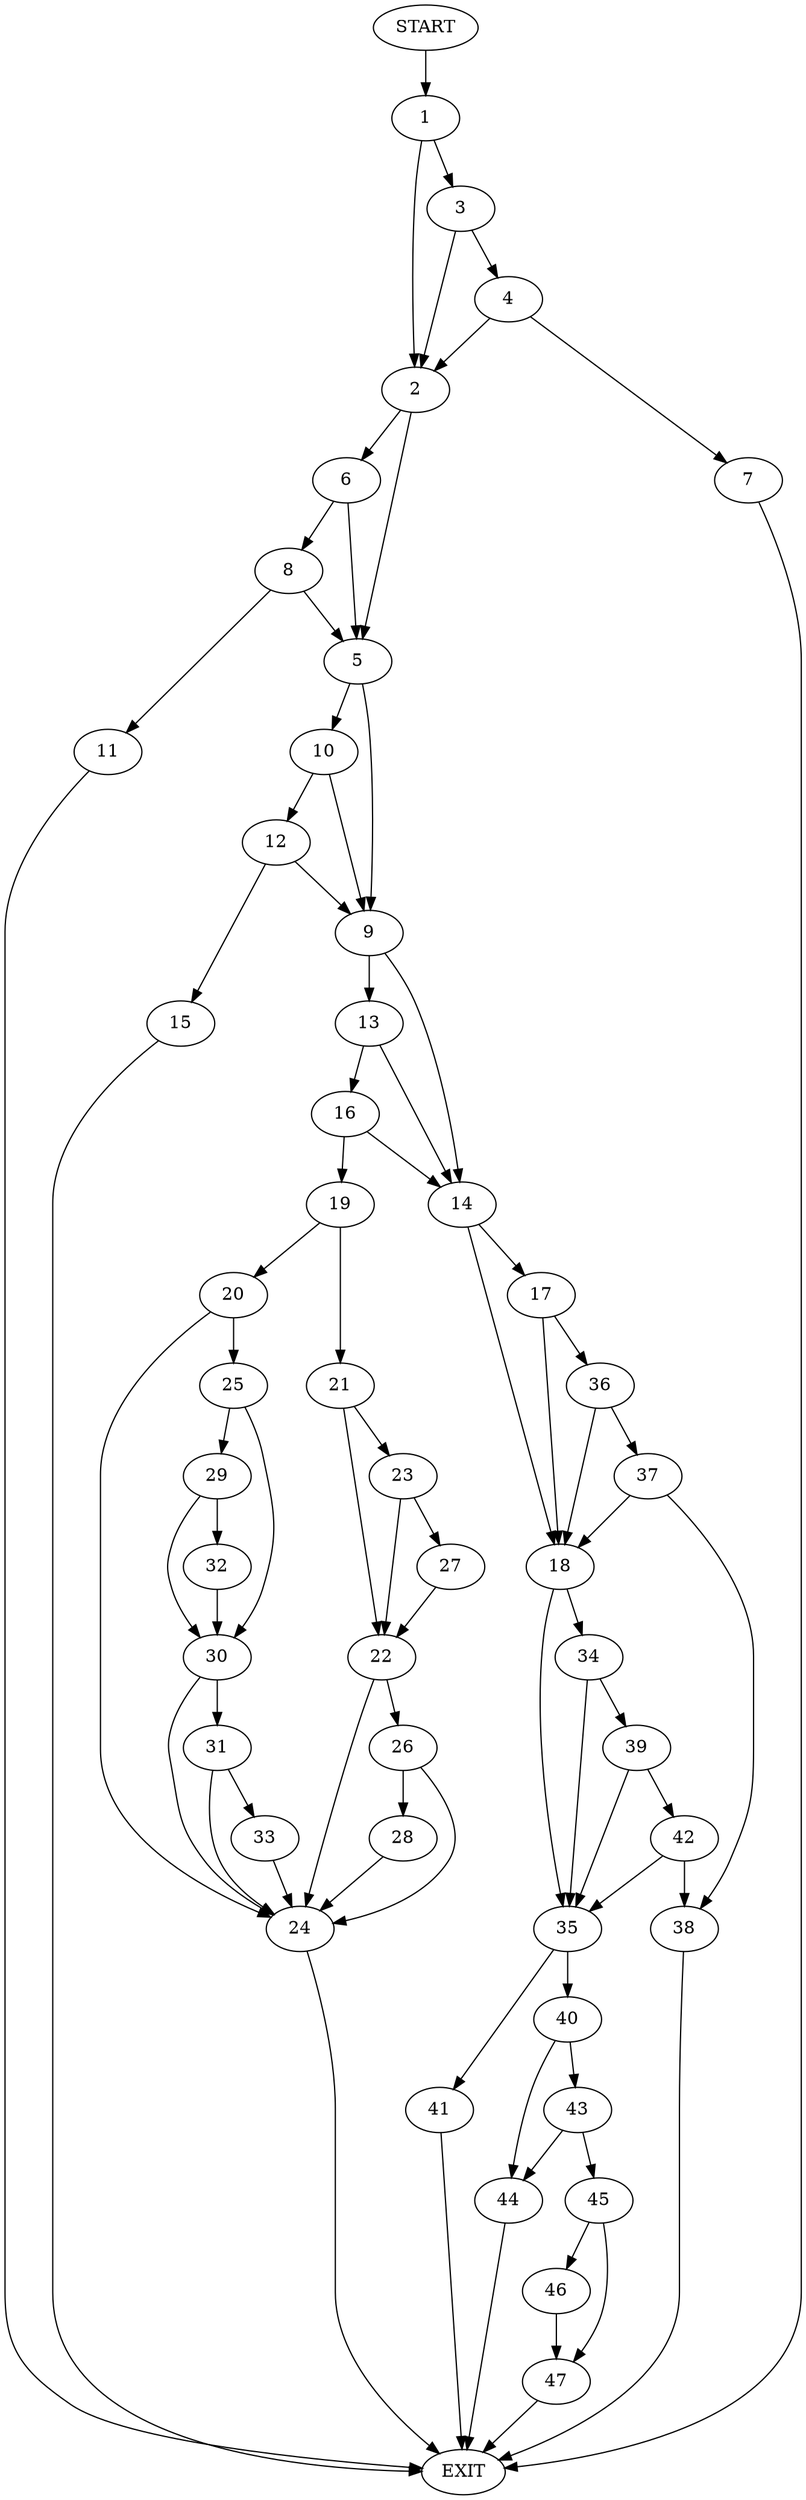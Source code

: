 digraph {
0 [label="START"]
48 [label="EXIT"]
0 -> 1
1 -> 2
1 -> 3
3 -> 2
3 -> 4
2 -> 5
2 -> 6
4 -> 2
4 -> 7
7 -> 48
6 -> 5
6 -> 8
5 -> 9
5 -> 10
8 -> 11
8 -> 5
11 -> 48
10 -> 9
10 -> 12
9 -> 13
9 -> 14
12 -> 15
12 -> 9
15 -> 48
13 -> 14
13 -> 16
14 -> 17
14 -> 18
16 -> 14
16 -> 19
19 -> 20
19 -> 21
21 -> 22
21 -> 23
20 -> 24
20 -> 25
22 -> 26
22 -> 24
23 -> 22
23 -> 27
27 -> 22
26 -> 24
26 -> 28
24 -> 48
28 -> 24
25 -> 29
25 -> 30
30 -> 24
30 -> 31
29 -> 32
29 -> 30
32 -> 30
31 -> 24
31 -> 33
33 -> 24
18 -> 34
18 -> 35
17 -> 36
17 -> 18
36 -> 37
36 -> 18
37 -> 38
37 -> 18
38 -> 48
34 -> 39
34 -> 35
35 -> 40
35 -> 41
39 -> 42
39 -> 35
42 -> 38
42 -> 35
40 -> 43
40 -> 44
41 -> 48
43 -> 45
43 -> 44
44 -> 48
45 -> 46
45 -> 47
46 -> 47
47 -> 48
}
